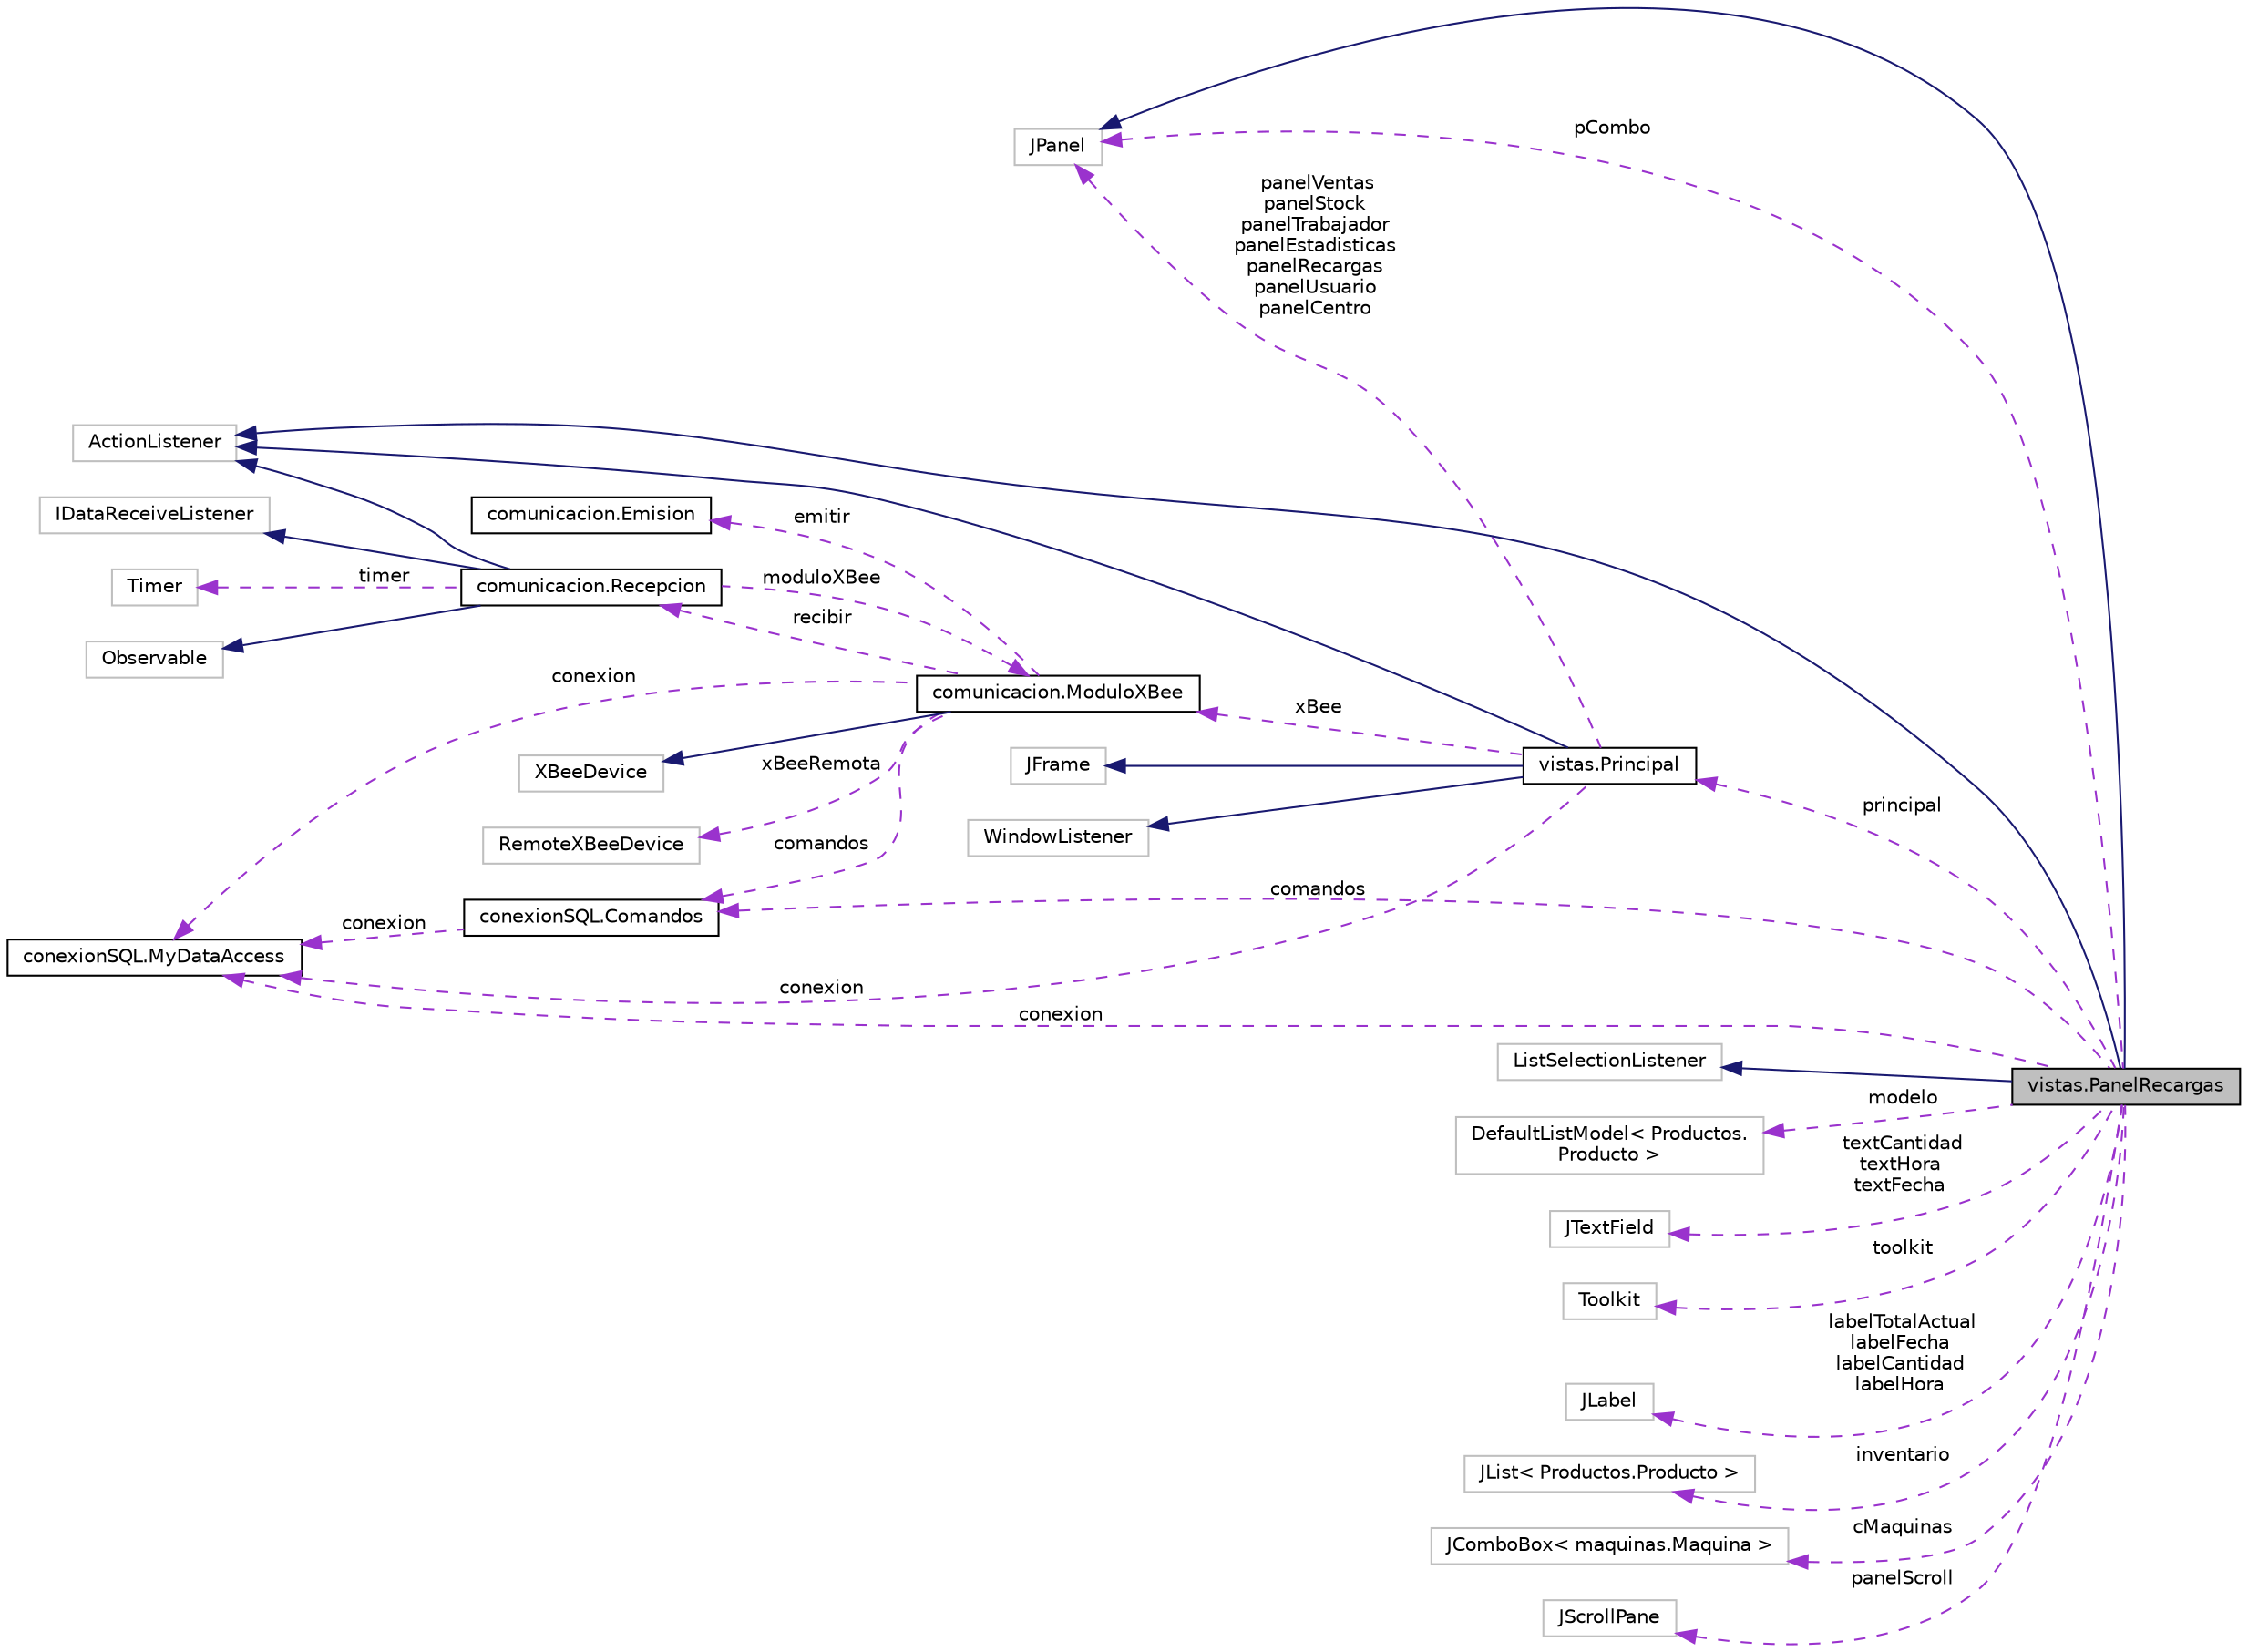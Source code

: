 digraph "vistas.PanelRecargas"
{
  edge [fontname="Helvetica",fontsize="10",labelfontname="Helvetica",labelfontsize="10"];
  node [fontname="Helvetica",fontsize="10",shape=record];
  rankdir="LR";
  Node4 [label="vistas.PanelRecargas",height=0.2,width=0.4,color="black", fillcolor="grey75", style="filled", fontcolor="black"];
  Node5 -> Node4 [dir="back",color="midnightblue",fontsize="10",style="solid",fontname="Helvetica"];
  Node5 [label="JPanel",height=0.2,width=0.4,color="grey75", fillcolor="white", style="filled"];
  Node6 -> Node4 [dir="back",color="midnightblue",fontsize="10",style="solid",fontname="Helvetica"];
  Node6 [label="ActionListener",height=0.2,width=0.4,color="grey75", fillcolor="white", style="filled"];
  Node7 -> Node4 [dir="back",color="midnightblue",fontsize="10",style="solid",fontname="Helvetica"];
  Node7 [label="ListSelectionListener",height=0.2,width=0.4,color="grey75", fillcolor="white", style="filled"];
  Node8 -> Node4 [dir="back",color="darkorchid3",fontsize="10",style="dashed",label=" comandos" ,fontname="Helvetica"];
  Node8 [label="conexionSQL.Comandos",height=0.2,width=0.4,color="black", fillcolor="white", style="filled",URL="$classconexion_s_q_l_1_1_comandos.html"];
  Node9 -> Node8 [dir="back",color="darkorchid3",fontsize="10",style="dashed",label=" conexion" ,fontname="Helvetica"];
  Node9 [label="conexionSQL.MyDataAccess",height=0.2,width=0.4,color="black", fillcolor="white", style="filled",URL="$classconexion_s_q_l_1_1_my_data_access.html"];
  Node10 -> Node4 [dir="back",color="darkorchid3",fontsize="10",style="dashed",label=" modelo" ,fontname="Helvetica"];
  Node10 [label="DefaultListModel\< Productos.\lProducto \>",height=0.2,width=0.4,color="grey75", fillcolor="white", style="filled"];
  Node9 -> Node4 [dir="back",color="darkorchid3",fontsize="10",style="dashed",label=" conexion" ,fontname="Helvetica"];
  Node11 -> Node4 [dir="back",color="darkorchid3",fontsize="10",style="dashed",label=" textCantidad\ntextHora\ntextFecha" ,fontname="Helvetica"];
  Node11 [label="JTextField",height=0.2,width=0.4,color="grey75", fillcolor="white", style="filled"];
  Node12 -> Node4 [dir="back",color="darkorchid3",fontsize="10",style="dashed",label=" toolkit" ,fontname="Helvetica"];
  Node12 [label="Toolkit",height=0.2,width=0.4,color="grey75", fillcolor="white", style="filled"];
  Node13 -> Node4 [dir="back",color="darkorchid3",fontsize="10",style="dashed",label=" labelTotalActual\nlabelFecha\nlabelCantidad\nlabelHora" ,fontname="Helvetica"];
  Node13 [label="JLabel",height=0.2,width=0.4,color="grey75", fillcolor="white", style="filled"];
  Node5 -> Node4 [dir="back",color="darkorchid3",fontsize="10",style="dashed",label=" pCombo" ,fontname="Helvetica"];
  Node14 -> Node4 [dir="back",color="darkorchid3",fontsize="10",style="dashed",label=" inventario" ,fontname="Helvetica"];
  Node14 [label="JList\< Productos.Producto \>",height=0.2,width=0.4,color="grey75", fillcolor="white", style="filled"];
  Node15 -> Node4 [dir="back",color="darkorchid3",fontsize="10",style="dashed",label=" cMaquinas" ,fontname="Helvetica"];
  Node15 [label="JComboBox\< maquinas.Maquina \>",height=0.2,width=0.4,color="grey75", fillcolor="white", style="filled"];
  Node16 -> Node4 [dir="back",color="darkorchid3",fontsize="10",style="dashed",label=" panelScroll" ,fontname="Helvetica"];
  Node16 [label="JScrollPane",height=0.2,width=0.4,color="grey75", fillcolor="white", style="filled"];
  Node17 -> Node4 [dir="back",color="darkorchid3",fontsize="10",style="dashed",label=" principal" ,fontname="Helvetica"];
  Node17 [label="vistas.Principal",height=0.2,width=0.4,color="black", fillcolor="white", style="filled",URL="$classvistas_1_1_principal.html"];
  Node18 -> Node17 [dir="back",color="midnightblue",fontsize="10",style="solid",fontname="Helvetica"];
  Node18 [label="JFrame",height=0.2,width=0.4,color="grey75", fillcolor="white", style="filled"];
  Node6 -> Node17 [dir="back",color="midnightblue",fontsize="10",style="solid",fontname="Helvetica"];
  Node19 -> Node17 [dir="back",color="midnightblue",fontsize="10",style="solid",fontname="Helvetica"];
  Node19 [label="WindowListener",height=0.2,width=0.4,color="grey75", fillcolor="white", style="filled"];
  Node20 -> Node17 [dir="back",color="darkorchid3",fontsize="10",style="dashed",label=" xBee" ,fontname="Helvetica"];
  Node20 [label="comunicacion.ModuloXBee",height=0.2,width=0.4,color="black", fillcolor="white", style="filled",URL="$classcomunicacion_1_1_modulo_x_bee.html"];
  Node21 -> Node20 [dir="back",color="midnightblue",fontsize="10",style="solid",fontname="Helvetica"];
  Node21 [label="XBeeDevice",height=0.2,width=0.4,color="grey75", fillcolor="white", style="filled"];
  Node8 -> Node20 [dir="back",color="darkorchid3",fontsize="10",style="dashed",label=" comandos" ,fontname="Helvetica"];
  Node9 -> Node20 [dir="back",color="darkorchid3",fontsize="10",style="dashed",label=" conexion" ,fontname="Helvetica"];
  Node22 -> Node20 [dir="back",color="darkorchid3",fontsize="10",style="dashed",label=" xBeeRemota" ,fontname="Helvetica"];
  Node22 [label="RemoteXBeeDevice",height=0.2,width=0.4,color="grey75", fillcolor="white", style="filled"];
  Node23 -> Node20 [dir="back",color="darkorchid3",fontsize="10",style="dashed",label=" recibir" ,fontname="Helvetica"];
  Node23 [label="comunicacion.Recepcion",height=0.2,width=0.4,color="black", fillcolor="white", style="filled",URL="$classcomunicacion_1_1_recepcion.html"];
  Node24 -> Node23 [dir="back",color="midnightblue",fontsize="10",style="solid",fontname="Helvetica"];
  Node24 [label="Observable",height=0.2,width=0.4,color="grey75", fillcolor="white", style="filled"];
  Node25 -> Node23 [dir="back",color="midnightblue",fontsize="10",style="solid",fontname="Helvetica"];
  Node25 [label="IDataReceiveListener",height=0.2,width=0.4,color="grey75", fillcolor="white", style="filled"];
  Node6 -> Node23 [dir="back",color="midnightblue",fontsize="10",style="solid",fontname="Helvetica"];
  Node26 -> Node23 [dir="back",color="darkorchid3",fontsize="10",style="dashed",label=" timer" ,fontname="Helvetica"];
  Node26 [label="Timer",height=0.2,width=0.4,color="grey75", fillcolor="white", style="filled"];
  Node20 -> Node23 [dir="back",color="darkorchid3",fontsize="10",style="dashed",label=" moduloXBee" ,fontname="Helvetica"];
  Node27 -> Node20 [dir="back",color="darkorchid3",fontsize="10",style="dashed",label=" emitir" ,fontname="Helvetica"];
  Node27 [label="comunicacion.Emision",height=0.2,width=0.4,color="black", fillcolor="white", style="filled",URL="$classcomunicacion_1_1_emision.html"];
  Node9 -> Node17 [dir="back",color="darkorchid3",fontsize="10",style="dashed",label=" conexion" ,fontname="Helvetica"];
  Node5 -> Node17 [dir="back",color="darkorchid3",fontsize="10",style="dashed",label=" panelVentas\npanelStock\npanelTrabajador\npanelEstadisticas\npanelRecargas\npanelUsuario\npanelCentro" ,fontname="Helvetica"];
}
